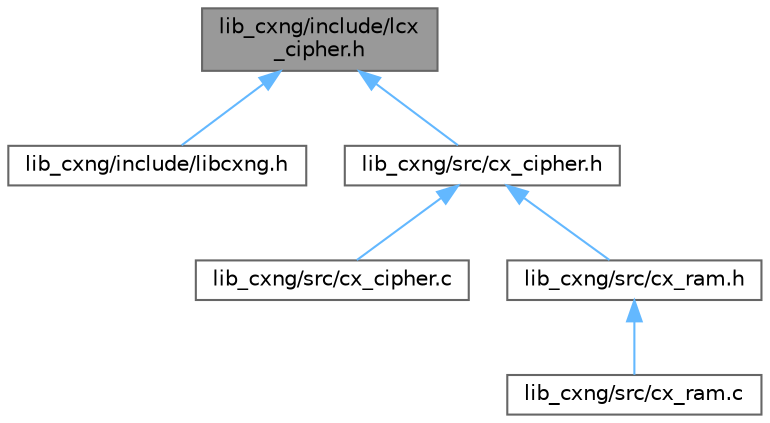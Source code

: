 digraph "lib_cxng/include/lcx_cipher.h"
{
 // LATEX_PDF_SIZE
  bgcolor="transparent";
  edge [fontname=Helvetica,fontsize=10,labelfontname=Helvetica,labelfontsize=10];
  node [fontname=Helvetica,fontsize=10,shape=box,height=0.2,width=0.4];
  Node1 [label="lib_cxng/include/lcx\l_cipher.h",height=0.2,width=0.4,color="gray40", fillcolor="grey60", style="filled", fontcolor="black",tooltip="API for block ciphers."];
  Node1 -> Node2 [dir="back",color="steelblue1",style="solid"];
  Node2 [label="lib_cxng/include/libcxng.h",height=0.2,width=0.4,color="grey40", fillcolor="white", style="filled",URL="$libcxng_8h.html",tooltip="Include cryptography files."];
  Node1 -> Node3 [dir="back",color="steelblue1",style="solid"];
  Node3 [label="lib_cxng/src/cx_cipher.h",height=0.2,width=0.4,color="grey40", fillcolor="white", style="filled",URL="$cx__cipher_8h.html",tooltip=" "];
  Node3 -> Node4 [dir="back",color="steelblue1",style="solid"];
  Node4 [label="lib_cxng/src/cx_cipher.c",height=0.2,width=0.4,color="grey40", fillcolor="white", style="filled",URL="$cx__cipher_8c.html",tooltip=" "];
  Node3 -> Node5 [dir="back",color="steelblue1",style="solid"];
  Node5 [label="lib_cxng/src/cx_ram.h",height=0.2,width=0.4,color="grey40", fillcolor="white", style="filled",URL="$cx__ram_8h.html",tooltip=" "];
  Node5 -> Node6 [dir="back",color="steelblue1",style="solid"];
  Node6 [label="lib_cxng/src/cx_ram.c",height=0.2,width=0.4,color="grey40", fillcolor="white", style="filled",URL="$cx__ram_8c.html",tooltip=" "];
}
